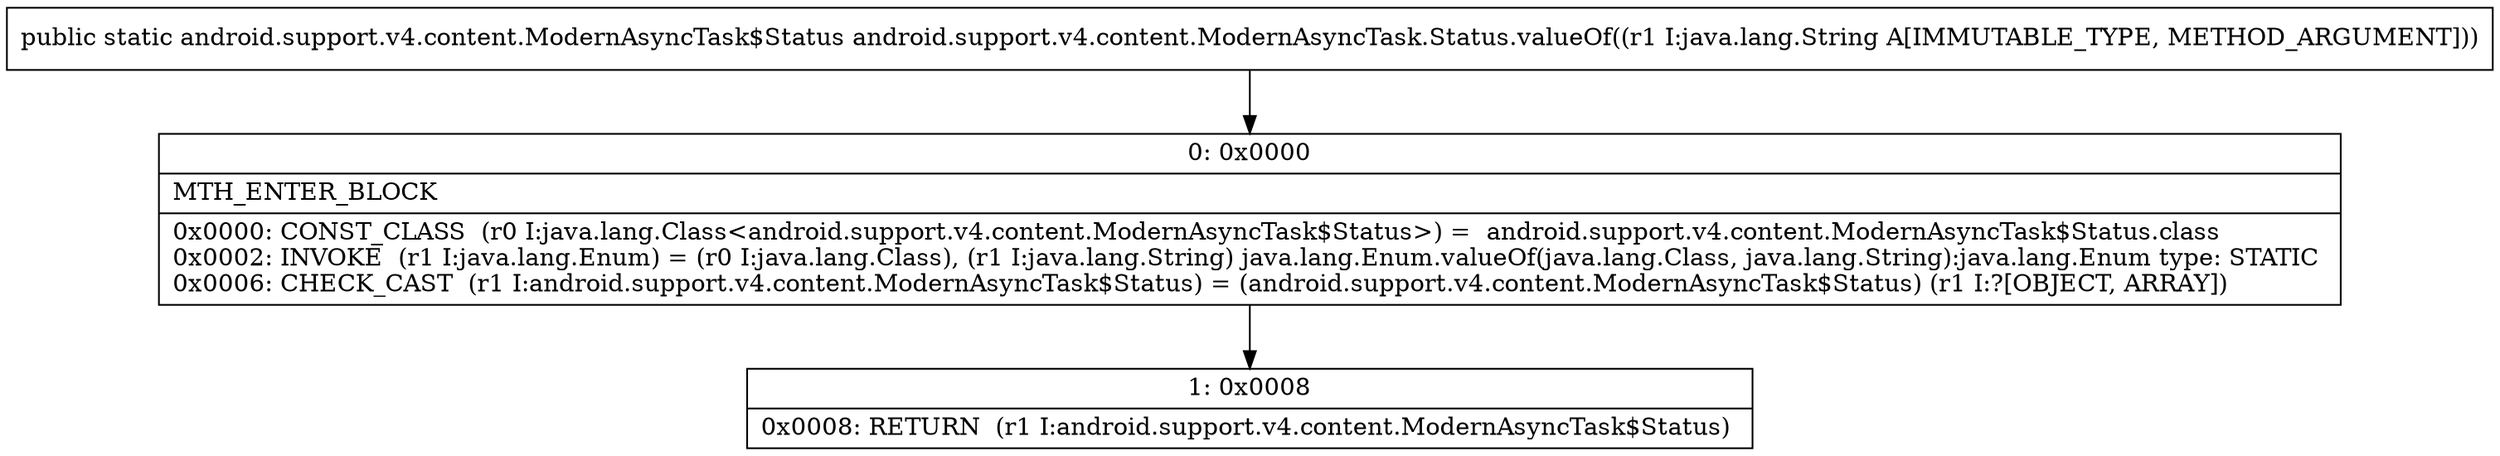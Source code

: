 digraph "CFG forandroid.support.v4.content.ModernAsyncTask.Status.valueOf(Ljava\/lang\/String;)Landroid\/support\/v4\/content\/ModernAsyncTask$Status;" {
Node_0 [shape=record,label="{0\:\ 0x0000|MTH_ENTER_BLOCK\l|0x0000: CONST_CLASS  (r0 I:java.lang.Class\<android.support.v4.content.ModernAsyncTask$Status\>) =  android.support.v4.content.ModernAsyncTask$Status.class \l0x0002: INVOKE  (r1 I:java.lang.Enum) = (r0 I:java.lang.Class), (r1 I:java.lang.String) java.lang.Enum.valueOf(java.lang.Class, java.lang.String):java.lang.Enum type: STATIC \l0x0006: CHECK_CAST  (r1 I:android.support.v4.content.ModernAsyncTask$Status) = (android.support.v4.content.ModernAsyncTask$Status) (r1 I:?[OBJECT, ARRAY]) \l}"];
Node_1 [shape=record,label="{1\:\ 0x0008|0x0008: RETURN  (r1 I:android.support.v4.content.ModernAsyncTask$Status) \l}"];
MethodNode[shape=record,label="{public static android.support.v4.content.ModernAsyncTask$Status android.support.v4.content.ModernAsyncTask.Status.valueOf((r1 I:java.lang.String A[IMMUTABLE_TYPE, METHOD_ARGUMENT])) }"];
MethodNode -> Node_0;
Node_0 -> Node_1;
}

